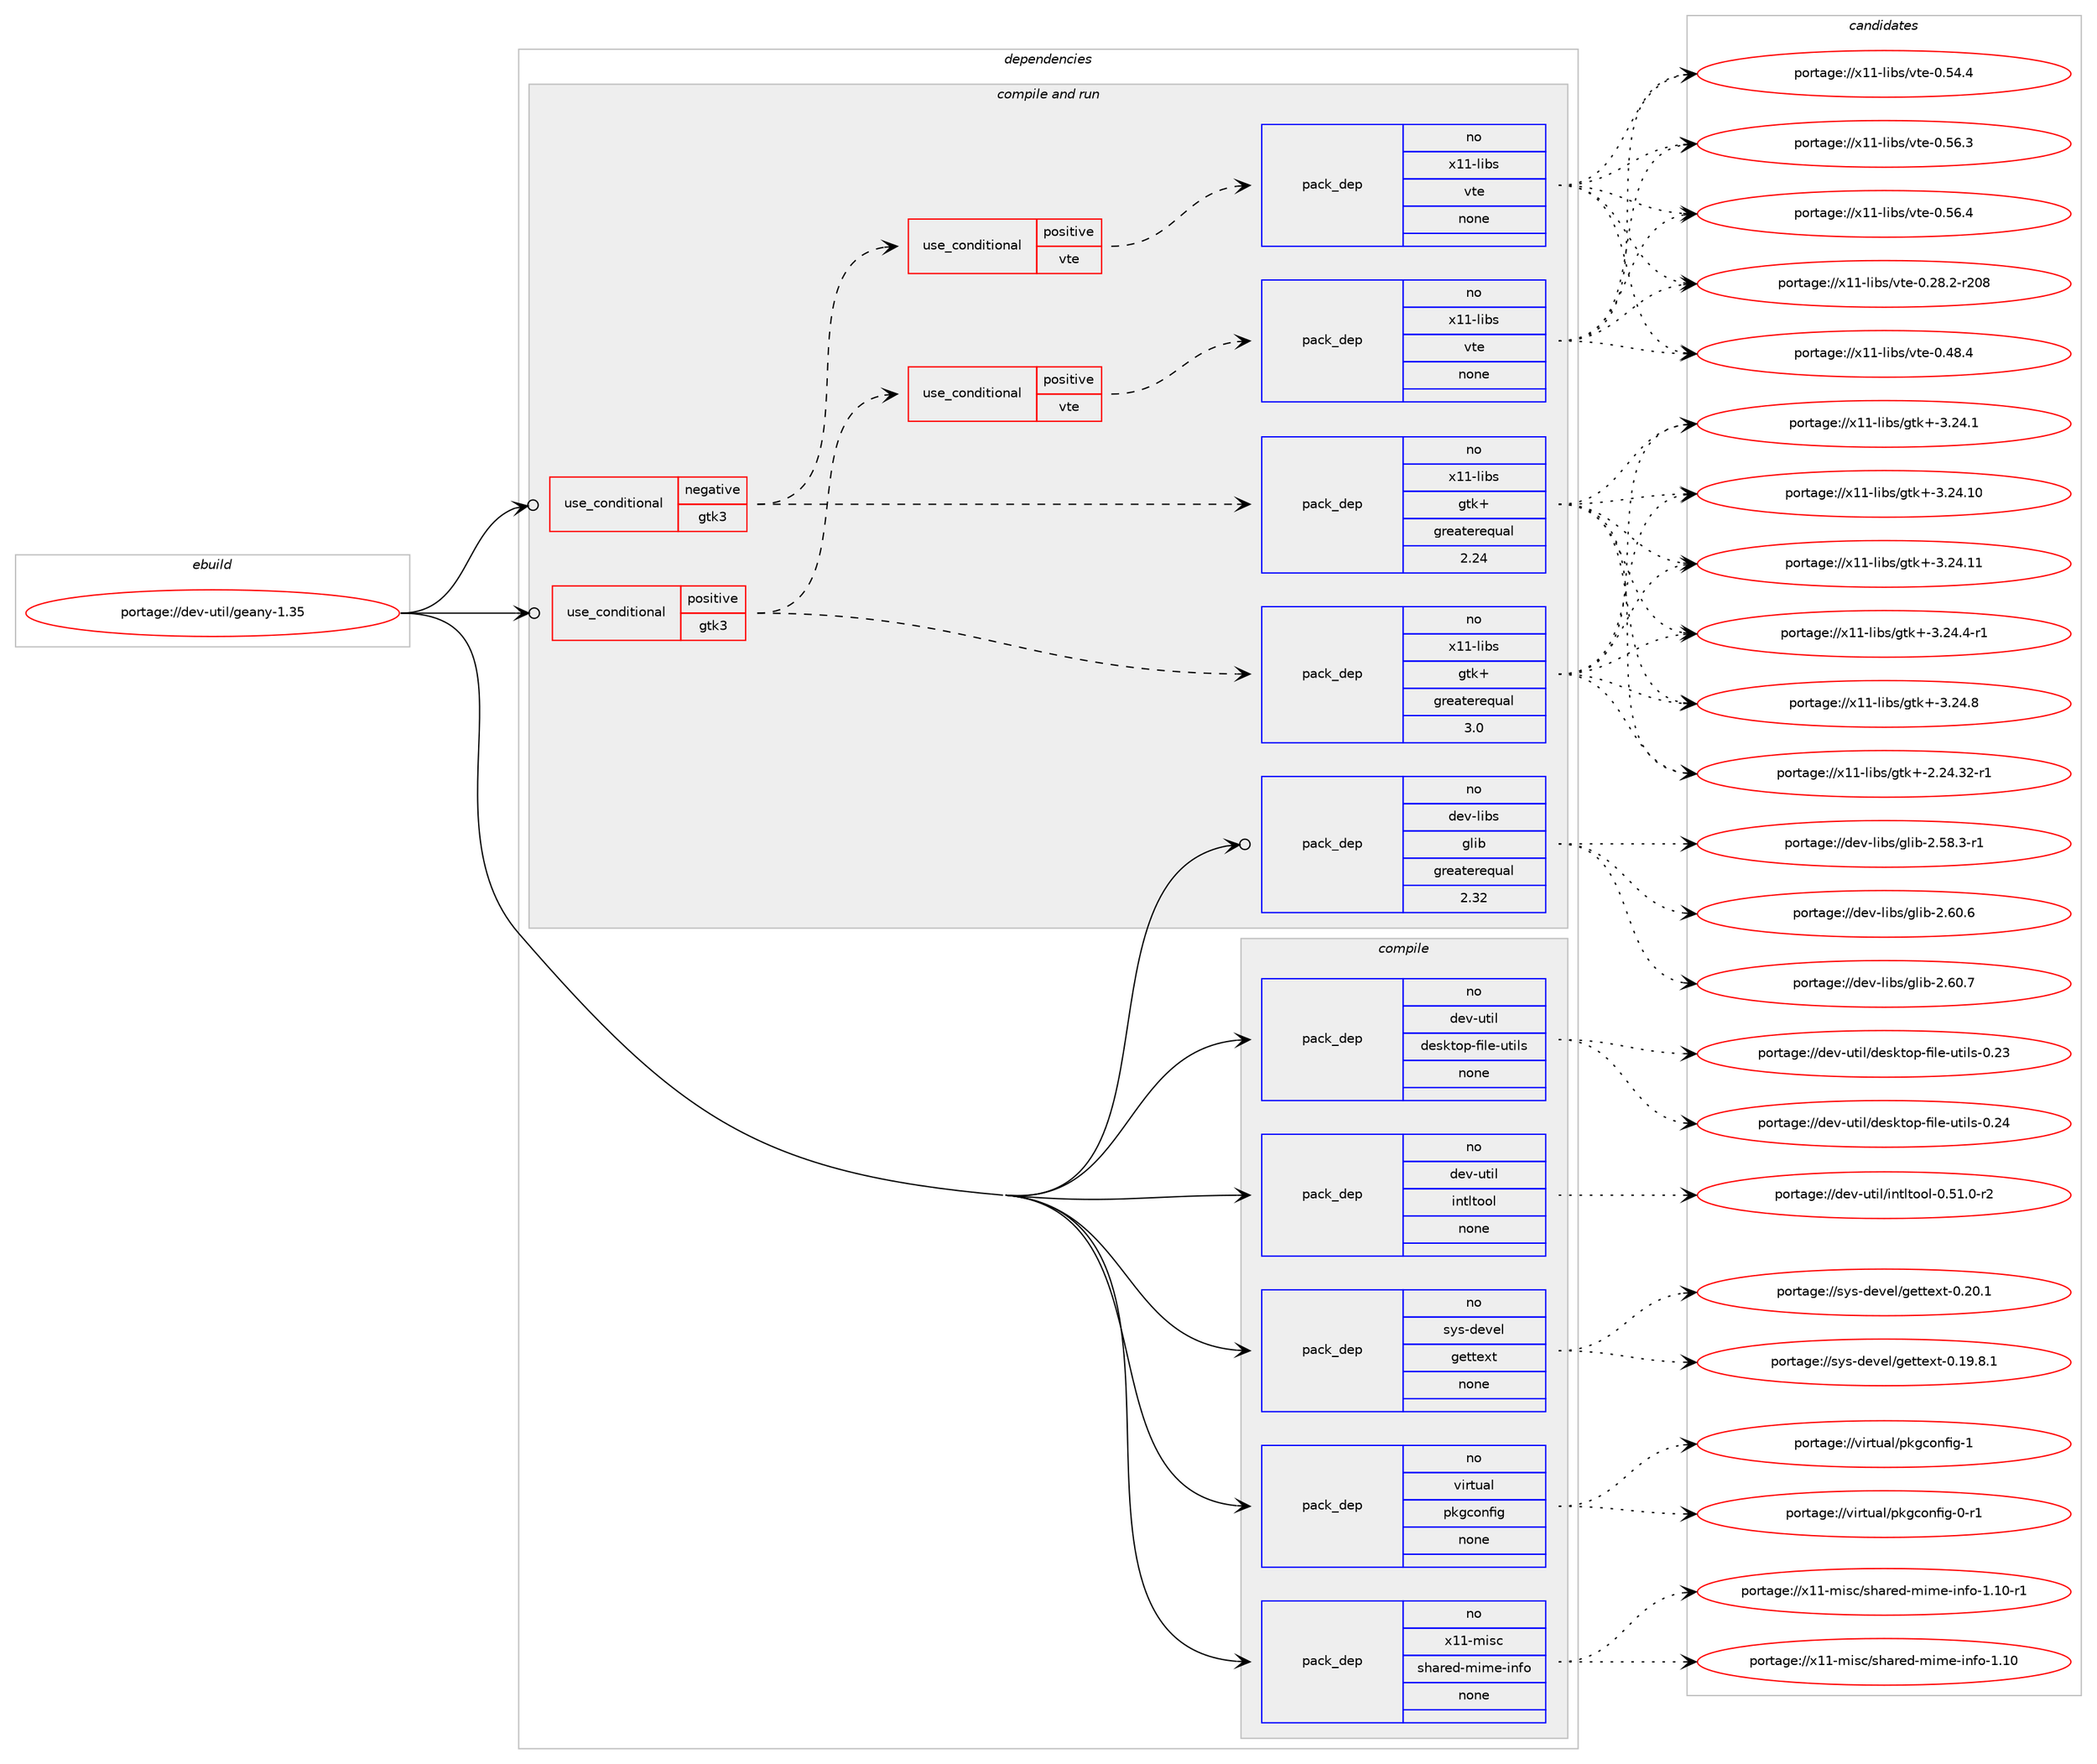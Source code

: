 digraph prolog {

# *************
# Graph options
# *************

newrank=true;
concentrate=true;
compound=true;
graph [rankdir=LR,fontname=Helvetica,fontsize=10,ranksep=1.5];#, ranksep=2.5, nodesep=0.2];
edge  [arrowhead=vee];
node  [fontname=Helvetica,fontsize=10];

# **********
# The ebuild
# **********

subgraph cluster_leftcol {
color=gray;
rank=same;
label=<<i>ebuild</i>>;
id [label="portage://dev-util/geany-1.35", color=red, width=4, href="../dev-util/geany-1.35.svg"];
}

# ****************
# The dependencies
# ****************

subgraph cluster_midcol {
color=gray;
label=<<i>dependencies</i>>;
subgraph cluster_compile {
fillcolor="#eeeeee";
style=filled;
label=<<i>compile</i>>;
subgraph pack187481 {
dependency262301 [label=<<TABLE BORDER="0" CELLBORDER="1" CELLSPACING="0" CELLPADDING="4" WIDTH="220"><TR><TD ROWSPAN="6" CELLPADDING="30">pack_dep</TD></TR><TR><TD WIDTH="110">no</TD></TR><TR><TD>dev-util</TD></TR><TR><TD>desktop-file-utils</TD></TR><TR><TD>none</TD></TR><TR><TD></TD></TR></TABLE>>, shape=none, color=blue];
}
id:e -> dependency262301:w [weight=20,style="solid",arrowhead="vee"];
subgraph pack187482 {
dependency262302 [label=<<TABLE BORDER="0" CELLBORDER="1" CELLSPACING="0" CELLPADDING="4" WIDTH="220"><TR><TD ROWSPAN="6" CELLPADDING="30">pack_dep</TD></TR><TR><TD WIDTH="110">no</TD></TR><TR><TD>dev-util</TD></TR><TR><TD>intltool</TD></TR><TR><TD>none</TD></TR><TR><TD></TD></TR></TABLE>>, shape=none, color=blue];
}
id:e -> dependency262302:w [weight=20,style="solid",arrowhead="vee"];
subgraph pack187483 {
dependency262303 [label=<<TABLE BORDER="0" CELLBORDER="1" CELLSPACING="0" CELLPADDING="4" WIDTH="220"><TR><TD ROWSPAN="6" CELLPADDING="30">pack_dep</TD></TR><TR><TD WIDTH="110">no</TD></TR><TR><TD>sys-devel</TD></TR><TR><TD>gettext</TD></TR><TR><TD>none</TD></TR><TR><TD></TD></TR></TABLE>>, shape=none, color=blue];
}
id:e -> dependency262303:w [weight=20,style="solid",arrowhead="vee"];
subgraph pack187484 {
dependency262304 [label=<<TABLE BORDER="0" CELLBORDER="1" CELLSPACING="0" CELLPADDING="4" WIDTH="220"><TR><TD ROWSPAN="6" CELLPADDING="30">pack_dep</TD></TR><TR><TD WIDTH="110">no</TD></TR><TR><TD>virtual</TD></TR><TR><TD>pkgconfig</TD></TR><TR><TD>none</TD></TR><TR><TD></TD></TR></TABLE>>, shape=none, color=blue];
}
id:e -> dependency262304:w [weight=20,style="solid",arrowhead="vee"];
subgraph pack187485 {
dependency262305 [label=<<TABLE BORDER="0" CELLBORDER="1" CELLSPACING="0" CELLPADDING="4" WIDTH="220"><TR><TD ROWSPAN="6" CELLPADDING="30">pack_dep</TD></TR><TR><TD WIDTH="110">no</TD></TR><TR><TD>x11-misc</TD></TR><TR><TD>shared-mime-info</TD></TR><TR><TD>none</TD></TR><TR><TD></TD></TR></TABLE>>, shape=none, color=blue];
}
id:e -> dependency262305:w [weight=20,style="solid",arrowhead="vee"];
}
subgraph cluster_compileandrun {
fillcolor="#eeeeee";
style=filled;
label=<<i>compile and run</i>>;
subgraph cond71172 {
dependency262306 [label=<<TABLE BORDER="0" CELLBORDER="1" CELLSPACING="0" CELLPADDING="4"><TR><TD ROWSPAN="3" CELLPADDING="10">use_conditional</TD></TR><TR><TD>negative</TD></TR><TR><TD>gtk3</TD></TR></TABLE>>, shape=none, color=red];
subgraph pack187486 {
dependency262307 [label=<<TABLE BORDER="0" CELLBORDER="1" CELLSPACING="0" CELLPADDING="4" WIDTH="220"><TR><TD ROWSPAN="6" CELLPADDING="30">pack_dep</TD></TR><TR><TD WIDTH="110">no</TD></TR><TR><TD>x11-libs</TD></TR><TR><TD>gtk+</TD></TR><TR><TD>greaterequal</TD></TR><TR><TD>2.24</TD></TR></TABLE>>, shape=none, color=blue];
}
dependency262306:e -> dependency262307:w [weight=20,style="dashed",arrowhead="vee"];
subgraph cond71173 {
dependency262308 [label=<<TABLE BORDER="0" CELLBORDER="1" CELLSPACING="0" CELLPADDING="4"><TR><TD ROWSPAN="3" CELLPADDING="10">use_conditional</TD></TR><TR><TD>positive</TD></TR><TR><TD>vte</TD></TR></TABLE>>, shape=none, color=red];
subgraph pack187487 {
dependency262309 [label=<<TABLE BORDER="0" CELLBORDER="1" CELLSPACING="0" CELLPADDING="4" WIDTH="220"><TR><TD ROWSPAN="6" CELLPADDING="30">pack_dep</TD></TR><TR><TD WIDTH="110">no</TD></TR><TR><TD>x11-libs</TD></TR><TR><TD>vte</TD></TR><TR><TD>none</TD></TR><TR><TD></TD></TR></TABLE>>, shape=none, color=blue];
}
dependency262308:e -> dependency262309:w [weight=20,style="dashed",arrowhead="vee"];
}
dependency262306:e -> dependency262308:w [weight=20,style="dashed",arrowhead="vee"];
}
id:e -> dependency262306:w [weight=20,style="solid",arrowhead="odotvee"];
subgraph cond71174 {
dependency262310 [label=<<TABLE BORDER="0" CELLBORDER="1" CELLSPACING="0" CELLPADDING="4"><TR><TD ROWSPAN="3" CELLPADDING="10">use_conditional</TD></TR><TR><TD>positive</TD></TR><TR><TD>gtk3</TD></TR></TABLE>>, shape=none, color=red];
subgraph pack187488 {
dependency262311 [label=<<TABLE BORDER="0" CELLBORDER="1" CELLSPACING="0" CELLPADDING="4" WIDTH="220"><TR><TD ROWSPAN="6" CELLPADDING="30">pack_dep</TD></TR><TR><TD WIDTH="110">no</TD></TR><TR><TD>x11-libs</TD></TR><TR><TD>gtk+</TD></TR><TR><TD>greaterequal</TD></TR><TR><TD>3.0</TD></TR></TABLE>>, shape=none, color=blue];
}
dependency262310:e -> dependency262311:w [weight=20,style="dashed",arrowhead="vee"];
subgraph cond71175 {
dependency262312 [label=<<TABLE BORDER="0" CELLBORDER="1" CELLSPACING="0" CELLPADDING="4"><TR><TD ROWSPAN="3" CELLPADDING="10">use_conditional</TD></TR><TR><TD>positive</TD></TR><TR><TD>vte</TD></TR></TABLE>>, shape=none, color=red];
subgraph pack187489 {
dependency262313 [label=<<TABLE BORDER="0" CELLBORDER="1" CELLSPACING="0" CELLPADDING="4" WIDTH="220"><TR><TD ROWSPAN="6" CELLPADDING="30">pack_dep</TD></TR><TR><TD WIDTH="110">no</TD></TR><TR><TD>x11-libs</TD></TR><TR><TD>vte</TD></TR><TR><TD>none</TD></TR><TR><TD></TD></TR></TABLE>>, shape=none, color=blue];
}
dependency262312:e -> dependency262313:w [weight=20,style="dashed",arrowhead="vee"];
}
dependency262310:e -> dependency262312:w [weight=20,style="dashed",arrowhead="vee"];
}
id:e -> dependency262310:w [weight=20,style="solid",arrowhead="odotvee"];
subgraph pack187490 {
dependency262314 [label=<<TABLE BORDER="0" CELLBORDER="1" CELLSPACING="0" CELLPADDING="4" WIDTH="220"><TR><TD ROWSPAN="6" CELLPADDING="30">pack_dep</TD></TR><TR><TD WIDTH="110">no</TD></TR><TR><TD>dev-libs</TD></TR><TR><TD>glib</TD></TR><TR><TD>greaterequal</TD></TR><TR><TD>2.32</TD></TR></TABLE>>, shape=none, color=blue];
}
id:e -> dependency262314:w [weight=20,style="solid",arrowhead="odotvee"];
}
subgraph cluster_run {
fillcolor="#eeeeee";
style=filled;
label=<<i>run</i>>;
}
}

# **************
# The candidates
# **************

subgraph cluster_choices {
rank=same;
color=gray;
label=<<i>candidates</i>>;

subgraph choice187481 {
color=black;
nodesep=1;
choiceportage100101118451171161051084710010111510711611111245102105108101451171161051081154548465051 [label="portage://dev-util/desktop-file-utils-0.23", color=red, width=4,href="../dev-util/desktop-file-utils-0.23.svg"];
choiceportage100101118451171161051084710010111510711611111245102105108101451171161051081154548465052 [label="portage://dev-util/desktop-file-utils-0.24", color=red, width=4,href="../dev-util/desktop-file-utils-0.24.svg"];
dependency262301:e -> choiceportage100101118451171161051084710010111510711611111245102105108101451171161051081154548465051:w [style=dotted,weight="100"];
dependency262301:e -> choiceportage100101118451171161051084710010111510711611111245102105108101451171161051081154548465052:w [style=dotted,weight="100"];
}
subgraph choice187482 {
color=black;
nodesep=1;
choiceportage1001011184511711610510847105110116108116111111108454846534946484511450 [label="portage://dev-util/intltool-0.51.0-r2", color=red, width=4,href="../dev-util/intltool-0.51.0-r2.svg"];
dependency262302:e -> choiceportage1001011184511711610510847105110116108116111111108454846534946484511450:w [style=dotted,weight="100"];
}
subgraph choice187483 {
color=black;
nodesep=1;
choiceportage1151211154510010111810110847103101116116101120116454846495746564649 [label="portage://sys-devel/gettext-0.19.8.1", color=red, width=4,href="../sys-devel/gettext-0.19.8.1.svg"];
choiceportage115121115451001011181011084710310111611610112011645484650484649 [label="portage://sys-devel/gettext-0.20.1", color=red, width=4,href="../sys-devel/gettext-0.20.1.svg"];
dependency262303:e -> choiceportage1151211154510010111810110847103101116116101120116454846495746564649:w [style=dotted,weight="100"];
dependency262303:e -> choiceportage115121115451001011181011084710310111611610112011645484650484649:w [style=dotted,weight="100"];
}
subgraph choice187484 {
color=black;
nodesep=1;
choiceportage11810511411611797108471121071039911111010210510345484511449 [label="portage://virtual/pkgconfig-0-r1", color=red, width=4,href="../virtual/pkgconfig-0-r1.svg"];
choiceportage1181051141161179710847112107103991111101021051034549 [label="portage://virtual/pkgconfig-1", color=red, width=4,href="../virtual/pkgconfig-1.svg"];
dependency262304:e -> choiceportage11810511411611797108471121071039911111010210510345484511449:w [style=dotted,weight="100"];
dependency262304:e -> choiceportage1181051141161179710847112107103991111101021051034549:w [style=dotted,weight="100"];
}
subgraph choice187485 {
color=black;
nodesep=1;
choiceportage12049494510910511599471151049711410110045109105109101451051101021114549464948 [label="portage://x11-misc/shared-mime-info-1.10", color=red, width=4,href="../x11-misc/shared-mime-info-1.10.svg"];
choiceportage120494945109105115994711510497114101100451091051091014510511010211145494649484511449 [label="portage://x11-misc/shared-mime-info-1.10-r1", color=red, width=4,href="../x11-misc/shared-mime-info-1.10-r1.svg"];
dependency262305:e -> choiceportage12049494510910511599471151049711410110045109105109101451051101021114549464948:w [style=dotted,weight="100"];
dependency262305:e -> choiceportage120494945109105115994711510497114101100451091051091014510511010211145494649484511449:w [style=dotted,weight="100"];
}
subgraph choice187486 {
color=black;
nodesep=1;
choiceportage12049494510810598115471031161074345504650524651504511449 [label="portage://x11-libs/gtk+-2.24.32-r1", color=red, width=4,href="../x11-libs/gtk+-2.24.32-r1.svg"];
choiceportage12049494510810598115471031161074345514650524649 [label="portage://x11-libs/gtk+-3.24.1", color=red, width=4,href="../x11-libs/gtk+-3.24.1.svg"];
choiceportage1204949451081059811547103116107434551465052464948 [label="portage://x11-libs/gtk+-3.24.10", color=red, width=4,href="../x11-libs/gtk+-3.24.10.svg"];
choiceportage1204949451081059811547103116107434551465052464949 [label="portage://x11-libs/gtk+-3.24.11", color=red, width=4,href="../x11-libs/gtk+-3.24.11.svg"];
choiceportage120494945108105981154710311610743455146505246524511449 [label="portage://x11-libs/gtk+-3.24.4-r1", color=red, width=4,href="../x11-libs/gtk+-3.24.4-r1.svg"];
choiceportage12049494510810598115471031161074345514650524656 [label="portage://x11-libs/gtk+-3.24.8", color=red, width=4,href="../x11-libs/gtk+-3.24.8.svg"];
dependency262307:e -> choiceportage12049494510810598115471031161074345504650524651504511449:w [style=dotted,weight="100"];
dependency262307:e -> choiceportage12049494510810598115471031161074345514650524649:w [style=dotted,weight="100"];
dependency262307:e -> choiceportage1204949451081059811547103116107434551465052464948:w [style=dotted,weight="100"];
dependency262307:e -> choiceportage1204949451081059811547103116107434551465052464949:w [style=dotted,weight="100"];
dependency262307:e -> choiceportage120494945108105981154710311610743455146505246524511449:w [style=dotted,weight="100"];
dependency262307:e -> choiceportage12049494510810598115471031161074345514650524656:w [style=dotted,weight="100"];
}
subgraph choice187487 {
color=black;
nodesep=1;
choiceportage12049494510810598115471181161014548465056465045114504856 [label="portage://x11-libs/vte-0.28.2-r208", color=red, width=4,href="../x11-libs/vte-0.28.2-r208.svg"];
choiceportage120494945108105981154711811610145484652564652 [label="portage://x11-libs/vte-0.48.4", color=red, width=4,href="../x11-libs/vte-0.48.4.svg"];
choiceportage120494945108105981154711811610145484653524652 [label="portage://x11-libs/vte-0.54.4", color=red, width=4,href="../x11-libs/vte-0.54.4.svg"];
choiceportage120494945108105981154711811610145484653544651 [label="portage://x11-libs/vte-0.56.3", color=red, width=4,href="../x11-libs/vte-0.56.3.svg"];
choiceportage120494945108105981154711811610145484653544652 [label="portage://x11-libs/vte-0.56.4", color=red, width=4,href="../x11-libs/vte-0.56.4.svg"];
dependency262309:e -> choiceportage12049494510810598115471181161014548465056465045114504856:w [style=dotted,weight="100"];
dependency262309:e -> choiceportage120494945108105981154711811610145484652564652:w [style=dotted,weight="100"];
dependency262309:e -> choiceportage120494945108105981154711811610145484653524652:w [style=dotted,weight="100"];
dependency262309:e -> choiceportage120494945108105981154711811610145484653544651:w [style=dotted,weight="100"];
dependency262309:e -> choiceportage120494945108105981154711811610145484653544652:w [style=dotted,weight="100"];
}
subgraph choice187488 {
color=black;
nodesep=1;
choiceportage12049494510810598115471031161074345504650524651504511449 [label="portage://x11-libs/gtk+-2.24.32-r1", color=red, width=4,href="../x11-libs/gtk+-2.24.32-r1.svg"];
choiceportage12049494510810598115471031161074345514650524649 [label="portage://x11-libs/gtk+-3.24.1", color=red, width=4,href="../x11-libs/gtk+-3.24.1.svg"];
choiceportage1204949451081059811547103116107434551465052464948 [label="portage://x11-libs/gtk+-3.24.10", color=red, width=4,href="../x11-libs/gtk+-3.24.10.svg"];
choiceportage1204949451081059811547103116107434551465052464949 [label="portage://x11-libs/gtk+-3.24.11", color=red, width=4,href="../x11-libs/gtk+-3.24.11.svg"];
choiceportage120494945108105981154710311610743455146505246524511449 [label="portage://x11-libs/gtk+-3.24.4-r1", color=red, width=4,href="../x11-libs/gtk+-3.24.4-r1.svg"];
choiceportage12049494510810598115471031161074345514650524656 [label="portage://x11-libs/gtk+-3.24.8", color=red, width=4,href="../x11-libs/gtk+-3.24.8.svg"];
dependency262311:e -> choiceportage12049494510810598115471031161074345504650524651504511449:w [style=dotted,weight="100"];
dependency262311:e -> choiceportage12049494510810598115471031161074345514650524649:w [style=dotted,weight="100"];
dependency262311:e -> choiceportage1204949451081059811547103116107434551465052464948:w [style=dotted,weight="100"];
dependency262311:e -> choiceportage1204949451081059811547103116107434551465052464949:w [style=dotted,weight="100"];
dependency262311:e -> choiceportage120494945108105981154710311610743455146505246524511449:w [style=dotted,weight="100"];
dependency262311:e -> choiceportage12049494510810598115471031161074345514650524656:w [style=dotted,weight="100"];
}
subgraph choice187489 {
color=black;
nodesep=1;
choiceportage12049494510810598115471181161014548465056465045114504856 [label="portage://x11-libs/vte-0.28.2-r208", color=red, width=4,href="../x11-libs/vte-0.28.2-r208.svg"];
choiceportage120494945108105981154711811610145484652564652 [label="portage://x11-libs/vte-0.48.4", color=red, width=4,href="../x11-libs/vte-0.48.4.svg"];
choiceportage120494945108105981154711811610145484653524652 [label="portage://x11-libs/vte-0.54.4", color=red, width=4,href="../x11-libs/vte-0.54.4.svg"];
choiceportage120494945108105981154711811610145484653544651 [label="portage://x11-libs/vte-0.56.3", color=red, width=4,href="../x11-libs/vte-0.56.3.svg"];
choiceportage120494945108105981154711811610145484653544652 [label="portage://x11-libs/vte-0.56.4", color=red, width=4,href="../x11-libs/vte-0.56.4.svg"];
dependency262313:e -> choiceportage12049494510810598115471181161014548465056465045114504856:w [style=dotted,weight="100"];
dependency262313:e -> choiceportage120494945108105981154711811610145484652564652:w [style=dotted,weight="100"];
dependency262313:e -> choiceportage120494945108105981154711811610145484653524652:w [style=dotted,weight="100"];
dependency262313:e -> choiceportage120494945108105981154711811610145484653544651:w [style=dotted,weight="100"];
dependency262313:e -> choiceportage120494945108105981154711811610145484653544652:w [style=dotted,weight="100"];
}
subgraph choice187490 {
color=black;
nodesep=1;
choiceportage10010111845108105981154710310810598455046535646514511449 [label="portage://dev-libs/glib-2.58.3-r1", color=red, width=4,href="../dev-libs/glib-2.58.3-r1.svg"];
choiceportage1001011184510810598115471031081059845504654484654 [label="portage://dev-libs/glib-2.60.6", color=red, width=4,href="../dev-libs/glib-2.60.6.svg"];
choiceportage1001011184510810598115471031081059845504654484655 [label="portage://dev-libs/glib-2.60.7", color=red, width=4,href="../dev-libs/glib-2.60.7.svg"];
dependency262314:e -> choiceportage10010111845108105981154710310810598455046535646514511449:w [style=dotted,weight="100"];
dependency262314:e -> choiceportage1001011184510810598115471031081059845504654484654:w [style=dotted,weight="100"];
dependency262314:e -> choiceportage1001011184510810598115471031081059845504654484655:w [style=dotted,weight="100"];
}
}

}
